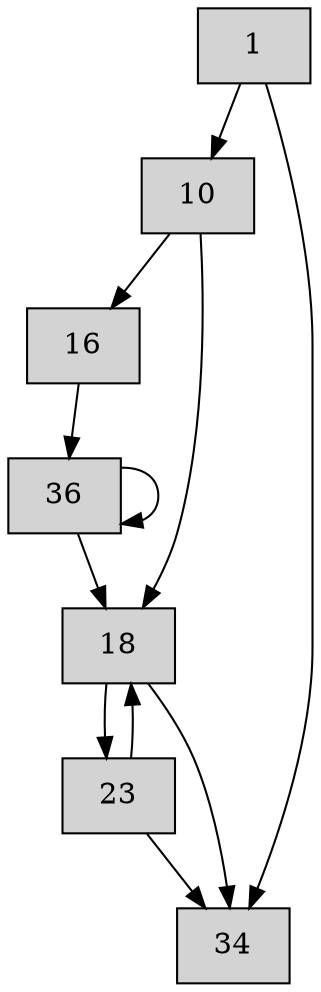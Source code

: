 digraph CFG {
    node[shape=box, style=filled];

    1[label="1"];
    10[label="10"];
    16[label="16"];
    18[label="18"];
    23[label="23"];
    34[label="34"];
    36[label="36"];

    1 -> 34;
    1 -> 10;
    10 -> 18;
    10 -> 16;
    16 -> 36;
    18 -> 34;
    18 -> 23;
    23 -> 18;
    23 -> 34;
    36 -> 18;
    36 -> 36;
}